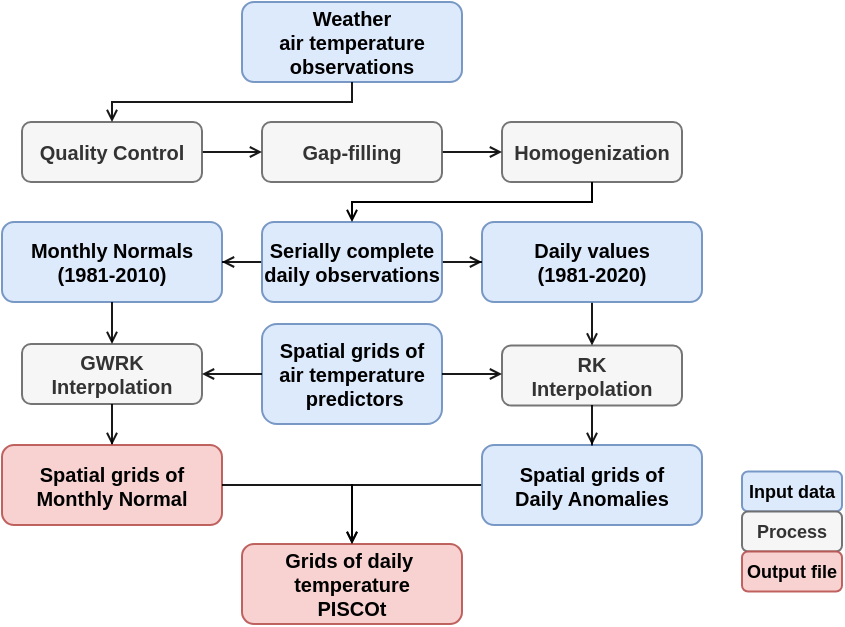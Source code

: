 <mxfile version="17.4.5" type="github">
  <diagram id="ES-HaVBYeuBXV5QrSLtq" name="Page-1">
    <mxGraphModel dx="477" dy="379" grid="1" gridSize="10" guides="1" tooltips="1" connect="1" arrows="1" fold="1" page="1" pageScale="1" pageWidth="100" pageHeight="112" math="0" shadow="0">
      <root>
        <mxCell id="0" />
        <mxCell id="1" parent="0" />
        <mxCell id="7Vn2_Aku2eAh16sAOzjH-16" value="" style="group;fontSize=10;" vertex="1" connectable="0" parent="1">
          <mxGeometry x="250" y="10" width="420" height="311" as="geometry" />
        </mxCell>
        <mxCell id="ow9gGme_L00yQlCZZfW1-1" value="Input data" style="rounded=1;whiteSpace=wrap;html=1;opacity=90;fontSize=9;fontStyle=1;fillColor=#dae8fc;strokeColor=#6c8ebf;" parent="7Vn2_Aku2eAh16sAOzjH-16" vertex="1">
          <mxGeometry x="370" y="234.75" width="50" height="20" as="geometry" />
        </mxCell>
        <mxCell id="ow9gGme_L00yQlCZZfW1-2" value="Process" style="rounded=1;whiteSpace=wrap;html=1;opacity=90;fontSize=9;fontStyle=1;fillColor=#f5f5f5;fontColor=#333333;strokeColor=#666666;" parent="7Vn2_Aku2eAh16sAOzjH-16" vertex="1">
          <mxGeometry x="370" y="254.75" width="50" height="20" as="geometry" />
        </mxCell>
        <mxCell id="ow9gGme_L00yQlCZZfW1-3" value="Output file" style="rounded=1;whiteSpace=wrap;html=1;opacity=90;fontSize=9;fontStyle=1;fillColor=#f8cecc;strokeColor=#b85450;" parent="7Vn2_Aku2eAh16sAOzjH-16" vertex="1">
          <mxGeometry x="370" y="274.75" width="50" height="20" as="geometry" />
        </mxCell>
        <mxCell id="ow9gGme_L00yQlCZZfW1-6" value="Weather &lt;br style=&quot;font-size: 10px;&quot;&gt;air temperature observations" style="rounded=1;whiteSpace=wrap;html=1;fontSize=10;fontFamily=Helvetica;fontStyle=1;opacity=90;fillColor=#dae8fc;strokeColor=#6c8ebf;" parent="7Vn2_Aku2eAh16sAOzjH-16" vertex="1">
          <mxGeometry x="120" width="110" height="40" as="geometry" />
        </mxCell>
        <mxCell id="ow9gGme_L00yQlCZZfW1-7" value="Monthly Normals&lt;br style=&quot;font-size: 10px;&quot;&gt;(1981-2010)" style="rounded=1;whiteSpace=wrap;html=1;fontSize=10;fontFamily=Helvetica;fontStyle=1;opacity=90;fillColor=#dae8fc;strokeColor=#6c8ebf;" parent="7Vn2_Aku2eAh16sAOzjH-16" vertex="1">
          <mxGeometry y="110" width="110" height="40" as="geometry" />
        </mxCell>
        <mxCell id="ow9gGme_L00yQlCZZfW1-9" value="&lt;span style=&quot;color: rgb(0, 0, 0); font-family: helvetica; font-size: 10px; font-style: normal; font-weight: 700; letter-spacing: normal; text-align: center; text-indent: 0px; text-transform: none; word-spacing: 0px; display: inline; float: none;&quot;&gt;Spatial grids of&lt;/span&gt;&lt;br style=&quot;color: rgb(0, 0, 0); font-family: helvetica; font-size: 10px; font-style: normal; font-weight: 700; letter-spacing: normal; text-align: center; text-indent: 0px; text-transform: none; word-spacing: 0px;&quot;&gt;&lt;span style=&quot;color: rgb(0, 0, 0); font-family: helvetica; font-size: 10px; font-style: normal; font-weight: 700; letter-spacing: normal; text-align: center; text-indent: 0px; text-transform: none; word-spacing: 0px; display: inline; float: none;&quot;&gt;air temperature&lt;/span&gt;&lt;br style=&quot;color: rgb(0, 0, 0); font-family: helvetica; font-size: 10px; font-style: normal; font-weight: 700; letter-spacing: normal; text-align: center; text-indent: 0px; text-transform: none; word-spacing: 0px;&quot;&gt;&lt;span style=&quot;color: rgb(0, 0, 0); font-family: helvetica; font-size: 10px; font-style: normal; font-weight: 700; letter-spacing: normal; text-align: center; text-indent: 0px; text-transform: none; word-spacing: 0px; display: inline; float: none;&quot;&gt;&amp;nbsp;predictors&lt;/span&gt;" style="rounded=1;whiteSpace=wrap;html=1;fontSize=10;fontFamily=Helvetica;fontStyle=1;opacity=90;fillColor=#dae8fc;strokeColor=#6c8ebf;" parent="7Vn2_Aku2eAh16sAOzjH-16" vertex="1">
          <mxGeometry x="130" y="161" width="90" height="50" as="geometry" />
        </mxCell>
        <mxCell id="ow9gGme_L00yQlCZZfW1-10" value="GWRK Interpolation" style="rounded=1;whiteSpace=wrap;html=1;fontSize=10;fontFamily=Helvetica;fontStyle=1;opacity=90;fillColor=#f5f5f5;fontColor=#333333;strokeColor=#666666;" parent="7Vn2_Aku2eAh16sAOzjH-16" vertex="1">
          <mxGeometry x="10" y="171" width="90" height="30" as="geometry" />
        </mxCell>
        <mxCell id="ow9gGme_L00yQlCZZfW1-11" style="edgeStyle=orthogonalEdgeStyle;rounded=0;jumpStyle=gap;orthogonalLoop=1;jettySize=auto;html=1;entryX=0.5;entryY=0;entryDx=0;entryDy=0;endSize=4;opacity=90;fontSize=10;endArrow=open;endFill=0;" parent="7Vn2_Aku2eAh16sAOzjH-16" source="ow9gGme_L00yQlCZZfW1-7" target="ow9gGme_L00yQlCZZfW1-10" edge="1">
          <mxGeometry x="-10" y="-15.25" as="geometry" />
        </mxCell>
        <mxCell id="ow9gGme_L00yQlCZZfW1-12" style="edgeStyle=orthogonalEdgeStyle;rounded=0;jumpStyle=gap;orthogonalLoop=1;jettySize=auto;html=1;entryX=1;entryY=0.5;entryDx=0;entryDy=0;endSize=4;opacity=90;fontSize=10;endArrow=open;endFill=0;" parent="7Vn2_Aku2eAh16sAOzjH-16" source="ow9gGme_L00yQlCZZfW1-9" target="ow9gGme_L00yQlCZZfW1-10" edge="1">
          <mxGeometry x="-10" y="-15.25" as="geometry" />
        </mxCell>
        <mxCell id="ow9gGme_L00yQlCZZfW1-14" value="RK &lt;br style=&quot;font-size: 10px;&quot;&gt;Interpolation" style="rounded=1;whiteSpace=wrap;html=1;fontSize=10;fontFamily=Helvetica;fontStyle=1;opacity=90;fillColor=#f5f5f5;fontColor=#333333;strokeColor=#666666;" parent="7Vn2_Aku2eAh16sAOzjH-16" vertex="1">
          <mxGeometry x="250" y="171.75" width="90" height="30" as="geometry" />
        </mxCell>
        <mxCell id="ow9gGme_L00yQlCZZfW1-15" style="edgeStyle=orthogonalEdgeStyle;rounded=0;jumpStyle=gap;orthogonalLoop=1;jettySize=auto;html=1;entryX=0;entryY=0.475;entryDx=0;entryDy=0;entryPerimeter=0;endSize=4;opacity=90;fontSize=10;endArrow=open;endFill=0;" parent="7Vn2_Aku2eAh16sAOzjH-16" source="ow9gGme_L00yQlCZZfW1-9" target="ow9gGme_L00yQlCZZfW1-14" edge="1">
          <mxGeometry x="-10" y="-15.25" as="geometry" />
        </mxCell>
        <mxCell id="ow9gGme_L00yQlCZZfW1-16" value="Spatial grids of&lt;br style=&quot;font-size: 10px;&quot;&gt;Monthly Normal" style="rounded=1;whiteSpace=wrap;html=1;fontSize=10;fontFamily=Helvetica;fontStyle=1;opacity=90;fillColor=#f8cecc;strokeColor=#b85450;" parent="7Vn2_Aku2eAh16sAOzjH-16" vertex="1">
          <mxGeometry y="221.5" width="110" height="40" as="geometry" />
        </mxCell>
        <mxCell id="ow9gGme_L00yQlCZZfW1-17" style="edgeStyle=orthogonalEdgeStyle;rounded=0;jumpStyle=gap;orthogonalLoop=1;jettySize=auto;html=1;entryX=0.5;entryY=0;entryDx=0;entryDy=0;endArrow=open;endFill=0;endSize=4;opacity=90;fontSize=10;" parent="7Vn2_Aku2eAh16sAOzjH-16" source="ow9gGme_L00yQlCZZfW1-10" target="ow9gGme_L00yQlCZZfW1-16" edge="1">
          <mxGeometry x="-10" y="-15.25" as="geometry" />
        </mxCell>
        <mxCell id="ow9gGme_L00yQlCZZfW1-18" value="Grids of daily&amp;nbsp;&lt;br style=&quot;font-size: 10px&quot;&gt;temperature&lt;br style=&quot;font-size: 10px;&quot;&gt;PISCOt" style="rounded=1;whiteSpace=wrap;html=1;fontSize=10;fontFamily=Helvetica;fontStyle=1;opacity=90;fillColor=#f8cecc;strokeColor=#b85450;" parent="7Vn2_Aku2eAh16sAOzjH-16" vertex="1">
          <mxGeometry x="120" y="271" width="110" height="40" as="geometry" />
        </mxCell>
        <mxCell id="ow9gGme_L00yQlCZZfW1-19" style="edgeStyle=orthogonalEdgeStyle;rounded=0;jumpStyle=gap;orthogonalLoop=1;jettySize=auto;html=1;entryX=0.5;entryY=0;entryDx=0;entryDy=0;endSize=4;opacity=90;fontSize=10;endArrow=open;endFill=0;" parent="7Vn2_Aku2eAh16sAOzjH-16" source="ow9gGme_L00yQlCZZfW1-16" target="ow9gGme_L00yQlCZZfW1-18" edge="1">
          <mxGeometry x="-10" y="-15.25" as="geometry" />
        </mxCell>
        <mxCell id="ow9gGme_L00yQlCZZfW1-20" value="Homogenization" style="rounded=1;whiteSpace=wrap;html=1;fontSize=10;fontFamily=Helvetica;fontStyle=1;opacity=90;fillColor=#f5f5f5;fontColor=#333333;strokeColor=#666666;" parent="7Vn2_Aku2eAh16sAOzjH-16" vertex="1">
          <mxGeometry x="250" y="60" width="90" height="30" as="geometry" />
        </mxCell>
        <mxCell id="ow9gGme_L00yQlCZZfW1-21" style="edgeStyle=orthogonalEdgeStyle;rounded=0;orthogonalLoop=1;jettySize=auto;html=1;entryX=0;entryY=0.5;entryDx=0;entryDy=0;opacity=90;endSize=4;fontSize=10;endArrow=open;endFill=0;" parent="7Vn2_Aku2eAh16sAOzjH-16" source="ow9gGme_L00yQlCZZfW1-22" target="ow9gGme_L00yQlCZZfW1-20" edge="1">
          <mxGeometry x="10" y="60" as="geometry" />
        </mxCell>
        <mxCell id="ow9gGme_L00yQlCZZfW1-22" value="Gap-filling" style="rounded=1;whiteSpace=wrap;html=1;fontSize=10;fontFamily=Helvetica;fontStyle=1;opacity=90;fillColor=#f5f5f5;fontColor=#333333;strokeColor=#666666;" parent="7Vn2_Aku2eAh16sAOzjH-16" vertex="1">
          <mxGeometry x="130" y="60" width="90" height="30" as="geometry" />
        </mxCell>
        <mxCell id="ow9gGme_L00yQlCZZfW1-23" style="edgeStyle=orthogonalEdgeStyle;rounded=0;orthogonalLoop=1;jettySize=auto;html=1;entryX=0;entryY=0.5;entryDx=0;entryDy=0;opacity=90;endSize=4;fontSize=10;endArrow=open;endFill=0;" parent="7Vn2_Aku2eAh16sAOzjH-16" source="ow9gGme_L00yQlCZZfW1-24" target="ow9gGme_L00yQlCZZfW1-22" edge="1">
          <mxGeometry x="10" y="60" as="geometry" />
        </mxCell>
        <mxCell id="ow9gGme_L00yQlCZZfW1-24" value="Quality Control" style="rounded=1;whiteSpace=wrap;html=1;fontSize=10;fontFamily=Helvetica;fontStyle=1;opacity=90;fillColor=#f5f5f5;fontColor=#333333;strokeColor=#666666;" parent="7Vn2_Aku2eAh16sAOzjH-16" vertex="1">
          <mxGeometry x="10" y="60" width="90" height="30" as="geometry" />
        </mxCell>
        <mxCell id="7Vn2_Aku2eAh16sAOzjH-9" style="edgeStyle=orthogonalEdgeStyle;rounded=0;orthogonalLoop=1;jettySize=auto;html=1;entryX=0.5;entryY=0;entryDx=0;entryDy=0;fontSize=10;endArrow=open;endFill=0;endSize=4;opacity=90;" edge="1" parent="7Vn2_Aku2eAh16sAOzjH-16" source="ow9gGme_L00yQlCZZfW1-6" target="ow9gGme_L00yQlCZZfW1-24">
          <mxGeometry relative="1" as="geometry">
            <Array as="points">
              <mxPoint x="175" y="50" />
              <mxPoint x="55" y="50" />
            </Array>
          </mxGeometry>
        </mxCell>
        <mxCell id="ow9gGme_L00yQlCZZfW1-25" style="edgeStyle=orthogonalEdgeStyle;rounded=0;jumpStyle=gap;orthogonalLoop=1;jettySize=auto;html=1;entryX=0.5;entryY=0;entryDx=0;entryDy=0;endArrow=open;endFill=0;endSize=4;opacity=90;fontSize=10;" parent="7Vn2_Aku2eAh16sAOzjH-16" source="ow9gGme_L00yQlCZZfW1-26" target="ow9gGme_L00yQlCZZfW1-14" edge="1">
          <mxGeometry x="-10" y="-15.25" as="geometry" />
        </mxCell>
        <mxCell id="ow9gGme_L00yQlCZZfW1-26" value="Daily values&lt;br style=&quot;font-size: 10px&quot;&gt;(1981-2020)" style="rounded=1;whiteSpace=wrap;html=1;fontSize=10;fontFamily=Helvetica;fontStyle=1;opacity=90;fillColor=#dae8fc;strokeColor=#6c8ebf;" parent="7Vn2_Aku2eAh16sAOzjH-16" vertex="1">
          <mxGeometry x="240" y="110" width="110" height="40" as="geometry" />
        </mxCell>
        <mxCell id="ow9gGme_L00yQlCZZfW1-28" style="edgeStyle=orthogonalEdgeStyle;rounded=0;sketch=0;jumpStyle=gap;orthogonalLoop=1;jettySize=auto;html=1;entryX=0.5;entryY=0;entryDx=0;entryDy=0;endArrow=open;endFill=0;endSize=4;targetPerimeterSpacing=0;fontSize=10;opacity=90;" parent="7Vn2_Aku2eAh16sAOzjH-16" source="ow9gGme_L00yQlCZZfW1-29" target="ow9gGme_L00yQlCZZfW1-18" edge="1">
          <mxGeometry relative="1" as="geometry" />
        </mxCell>
        <mxCell id="ow9gGme_L00yQlCZZfW1-29" value="Spatial grids of&lt;br style=&quot;font-size: 10px&quot;&gt;Daily Anomalies" style="rounded=1;whiteSpace=wrap;html=1;fontSize=10;fontFamily=Helvetica;fontStyle=1;opacity=90;fillColor=#dae8fc;strokeColor=#6c8ebf;" parent="7Vn2_Aku2eAh16sAOzjH-16" vertex="1">
          <mxGeometry x="240" y="221.5" width="110" height="40" as="geometry" />
        </mxCell>
        <mxCell id="ow9gGme_L00yQlCZZfW1-13" style="edgeStyle=orthogonalEdgeStyle;rounded=0;jumpStyle=gap;orthogonalLoop=1;jettySize=auto;html=1;endArrow=open;endFill=0;endSize=4;fontSize=10;opacity=90;" parent="7Vn2_Aku2eAh16sAOzjH-16" source="ow9gGme_L00yQlCZZfW1-14" target="ow9gGme_L00yQlCZZfW1-29" edge="1">
          <mxGeometry relative="1" as="geometry" />
        </mxCell>
        <mxCell id="7Vn2_Aku2eAh16sAOzjH-8" style="edgeStyle=orthogonalEdgeStyle;rounded=0;orthogonalLoop=1;jettySize=auto;html=1;entryX=0;entryY=0.5;entryDx=0;entryDy=0;fontSize=10;endArrow=open;endFill=0;endSize=4;opacity=90;" edge="1" parent="7Vn2_Aku2eAh16sAOzjH-16" source="7Vn2_Aku2eAh16sAOzjH-2" target="ow9gGme_L00yQlCZZfW1-26">
          <mxGeometry relative="1" as="geometry" />
        </mxCell>
        <mxCell id="7Vn2_Aku2eAh16sAOzjH-13" value="" style="edgeStyle=orthogonalEdgeStyle;rounded=0;orthogonalLoop=1;jettySize=auto;html=1;fontSize=10;endArrow=open;endFill=0;endSize=4;opacity=90;" edge="1" parent="7Vn2_Aku2eAh16sAOzjH-16" source="7Vn2_Aku2eAh16sAOzjH-2" target="ow9gGme_L00yQlCZZfW1-7">
          <mxGeometry relative="1" as="geometry" />
        </mxCell>
        <mxCell id="7Vn2_Aku2eAh16sAOzjH-2" value="Serially complete daily observations" style="rounded=1;whiteSpace=wrap;html=1;fontSize=10;fontFamily=Helvetica;fontStyle=1;opacity=90;fillColor=#dae8fc;strokeColor=#6c8ebf;" vertex="1" parent="7Vn2_Aku2eAh16sAOzjH-16">
          <mxGeometry x="130" y="110" width="90" height="40" as="geometry" />
        </mxCell>
        <mxCell id="7Vn2_Aku2eAh16sAOzjH-4" style="edgeStyle=orthogonalEdgeStyle;rounded=0;orthogonalLoop=1;jettySize=auto;html=1;fontSize=10;endSize=4;endArrow=open;endFill=0;" edge="1" parent="7Vn2_Aku2eAh16sAOzjH-16" source="ow9gGme_L00yQlCZZfW1-20" target="7Vn2_Aku2eAh16sAOzjH-2">
          <mxGeometry relative="1" as="geometry">
            <Array as="points">
              <mxPoint x="295" y="100" />
              <mxPoint x="175" y="100" />
            </Array>
          </mxGeometry>
        </mxCell>
      </root>
    </mxGraphModel>
  </diagram>
</mxfile>
